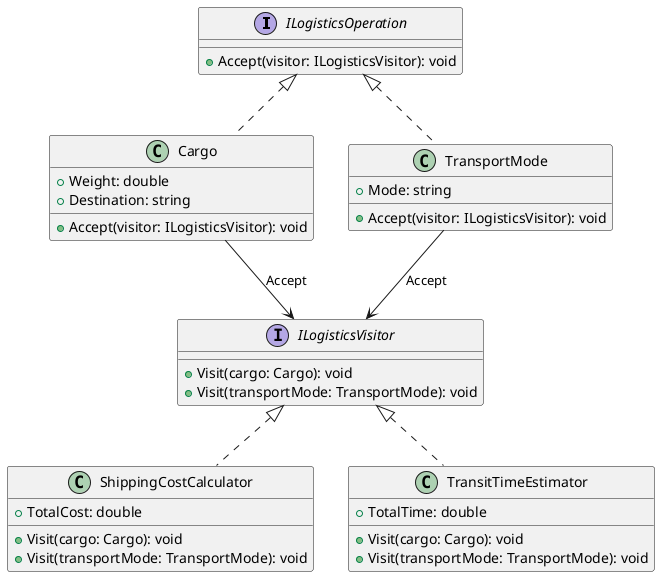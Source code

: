 @startuml
interface ILogisticsOperation {
    +Accept(visitor: ILogisticsVisitor): void
}

class Cargo {
    +Weight: double
    +Destination: string
    +Accept(visitor: ILogisticsVisitor): void
}

class TransportMode {
    +Mode: string
    +Accept(visitor: ILogisticsVisitor): void
}

interface ILogisticsVisitor {
    +Visit(cargo: Cargo): void
    +Visit(transportMode: TransportMode): void
}

class ShippingCostCalculator {
    +TotalCost: double
    +Visit(cargo: Cargo): void
    +Visit(transportMode: TransportMode): void
}

class TransitTimeEstimator {
    +TotalTime: double
    +Visit(cargo: Cargo): void
    +Visit(transportMode: TransportMode): void
}

ILogisticsOperation <|.. Cargo
ILogisticsOperation <|.. TransportMode
ILogisticsVisitor <|.. ShippingCostCalculator
ILogisticsVisitor <|.. TransitTimeEstimator
Cargo --> ILogisticsVisitor : Accept
TransportMode --> ILogisticsVisitor : Accept
@enduml
